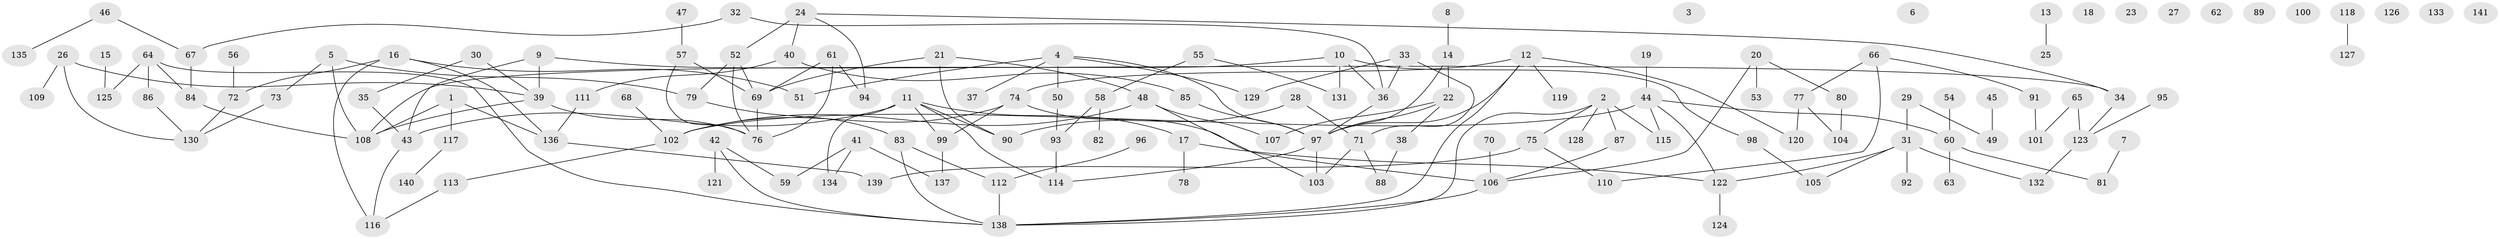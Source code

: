 // coarse degree distribution, {0: 0.17142857142857143, 1: 0.24285714285714285, 4: 0.14285714285714285, 3: 0.07142857142857142, 2: 0.21428571428571427, 5: 0.08571428571428572, 6: 0.014285714285714285, 7: 0.02857142857142857, 8: 0.014285714285714285, 10: 0.014285714285714285}
// Generated by graph-tools (version 1.1) at 2025/43/03/04/25 21:43:21]
// undirected, 141 vertices, 171 edges
graph export_dot {
graph [start="1"]
  node [color=gray90,style=filled];
  1;
  2;
  3;
  4;
  5;
  6;
  7;
  8;
  9;
  10;
  11;
  12;
  13;
  14;
  15;
  16;
  17;
  18;
  19;
  20;
  21;
  22;
  23;
  24;
  25;
  26;
  27;
  28;
  29;
  30;
  31;
  32;
  33;
  34;
  35;
  36;
  37;
  38;
  39;
  40;
  41;
  42;
  43;
  44;
  45;
  46;
  47;
  48;
  49;
  50;
  51;
  52;
  53;
  54;
  55;
  56;
  57;
  58;
  59;
  60;
  61;
  62;
  63;
  64;
  65;
  66;
  67;
  68;
  69;
  70;
  71;
  72;
  73;
  74;
  75;
  76;
  77;
  78;
  79;
  80;
  81;
  82;
  83;
  84;
  85;
  86;
  87;
  88;
  89;
  90;
  91;
  92;
  93;
  94;
  95;
  96;
  97;
  98;
  99;
  100;
  101;
  102;
  103;
  104;
  105;
  106;
  107;
  108;
  109;
  110;
  111;
  112;
  113;
  114;
  115;
  116;
  117;
  118;
  119;
  120;
  121;
  122;
  123;
  124;
  125;
  126;
  127;
  128;
  129;
  130;
  131;
  132;
  133;
  134;
  135;
  136;
  137;
  138;
  139;
  140;
  141;
  1 -- 108;
  1 -- 117;
  1 -- 136;
  2 -- 75;
  2 -- 87;
  2 -- 115;
  2 -- 128;
  2 -- 138;
  4 -- 37;
  4 -- 50;
  4 -- 51;
  4 -- 97;
  4 -- 129;
  5 -- 73;
  5 -- 79;
  5 -- 108;
  7 -- 81;
  8 -- 14;
  9 -- 34;
  9 -- 39;
  9 -- 43;
  10 -- 36;
  10 -- 98;
  10 -- 108;
  10 -- 131;
  11 -- 17;
  11 -- 43;
  11 -- 90;
  11 -- 99;
  11 -- 114;
  11 -- 134;
  12 -- 74;
  12 -- 97;
  12 -- 119;
  12 -- 120;
  12 -- 138;
  13 -- 25;
  14 -- 22;
  14 -- 97;
  15 -- 125;
  16 -- 51;
  16 -- 72;
  16 -- 116;
  16 -- 136;
  17 -- 78;
  17 -- 122;
  19 -- 44;
  20 -- 53;
  20 -- 80;
  20 -- 106;
  21 -- 48;
  21 -- 69;
  21 -- 90;
  22 -- 38;
  22 -- 97;
  22 -- 107;
  24 -- 34;
  24 -- 40;
  24 -- 52;
  24 -- 94;
  26 -- 39;
  26 -- 109;
  26 -- 130;
  28 -- 71;
  28 -- 90;
  29 -- 31;
  29 -- 49;
  30 -- 35;
  30 -- 39;
  31 -- 92;
  31 -- 105;
  31 -- 122;
  31 -- 132;
  32 -- 36;
  32 -- 67;
  33 -- 36;
  33 -- 71;
  33 -- 129;
  34 -- 123;
  35 -- 43;
  36 -- 97;
  38 -- 88;
  39 -- 76;
  39 -- 108;
  40 -- 85;
  40 -- 111;
  41 -- 59;
  41 -- 134;
  41 -- 137;
  42 -- 59;
  42 -- 121;
  42 -- 138;
  43 -- 116;
  44 -- 60;
  44 -- 102;
  44 -- 115;
  44 -- 122;
  45 -- 49;
  46 -- 67;
  46 -- 135;
  47 -- 57;
  48 -- 102;
  48 -- 103;
  48 -- 107;
  50 -- 93;
  52 -- 69;
  52 -- 76;
  52 -- 79;
  54 -- 60;
  55 -- 58;
  55 -- 131;
  56 -- 72;
  57 -- 69;
  57 -- 76;
  58 -- 82;
  58 -- 93;
  60 -- 63;
  60 -- 81;
  61 -- 69;
  61 -- 76;
  61 -- 94;
  64 -- 84;
  64 -- 86;
  64 -- 125;
  64 -- 138;
  65 -- 101;
  65 -- 123;
  66 -- 77;
  66 -- 91;
  66 -- 110;
  67 -- 84;
  68 -- 102;
  69 -- 76;
  70 -- 106;
  71 -- 88;
  71 -- 103;
  72 -- 130;
  73 -- 130;
  74 -- 99;
  74 -- 102;
  74 -- 106;
  75 -- 110;
  75 -- 139;
  77 -- 104;
  77 -- 120;
  79 -- 83;
  80 -- 104;
  83 -- 112;
  83 -- 138;
  84 -- 108;
  85 -- 97;
  86 -- 130;
  87 -- 106;
  91 -- 101;
  93 -- 114;
  95 -- 123;
  96 -- 112;
  97 -- 103;
  97 -- 114;
  98 -- 105;
  99 -- 137;
  102 -- 113;
  106 -- 138;
  111 -- 136;
  112 -- 138;
  113 -- 116;
  117 -- 140;
  118 -- 127;
  122 -- 124;
  123 -- 132;
  136 -- 139;
}
